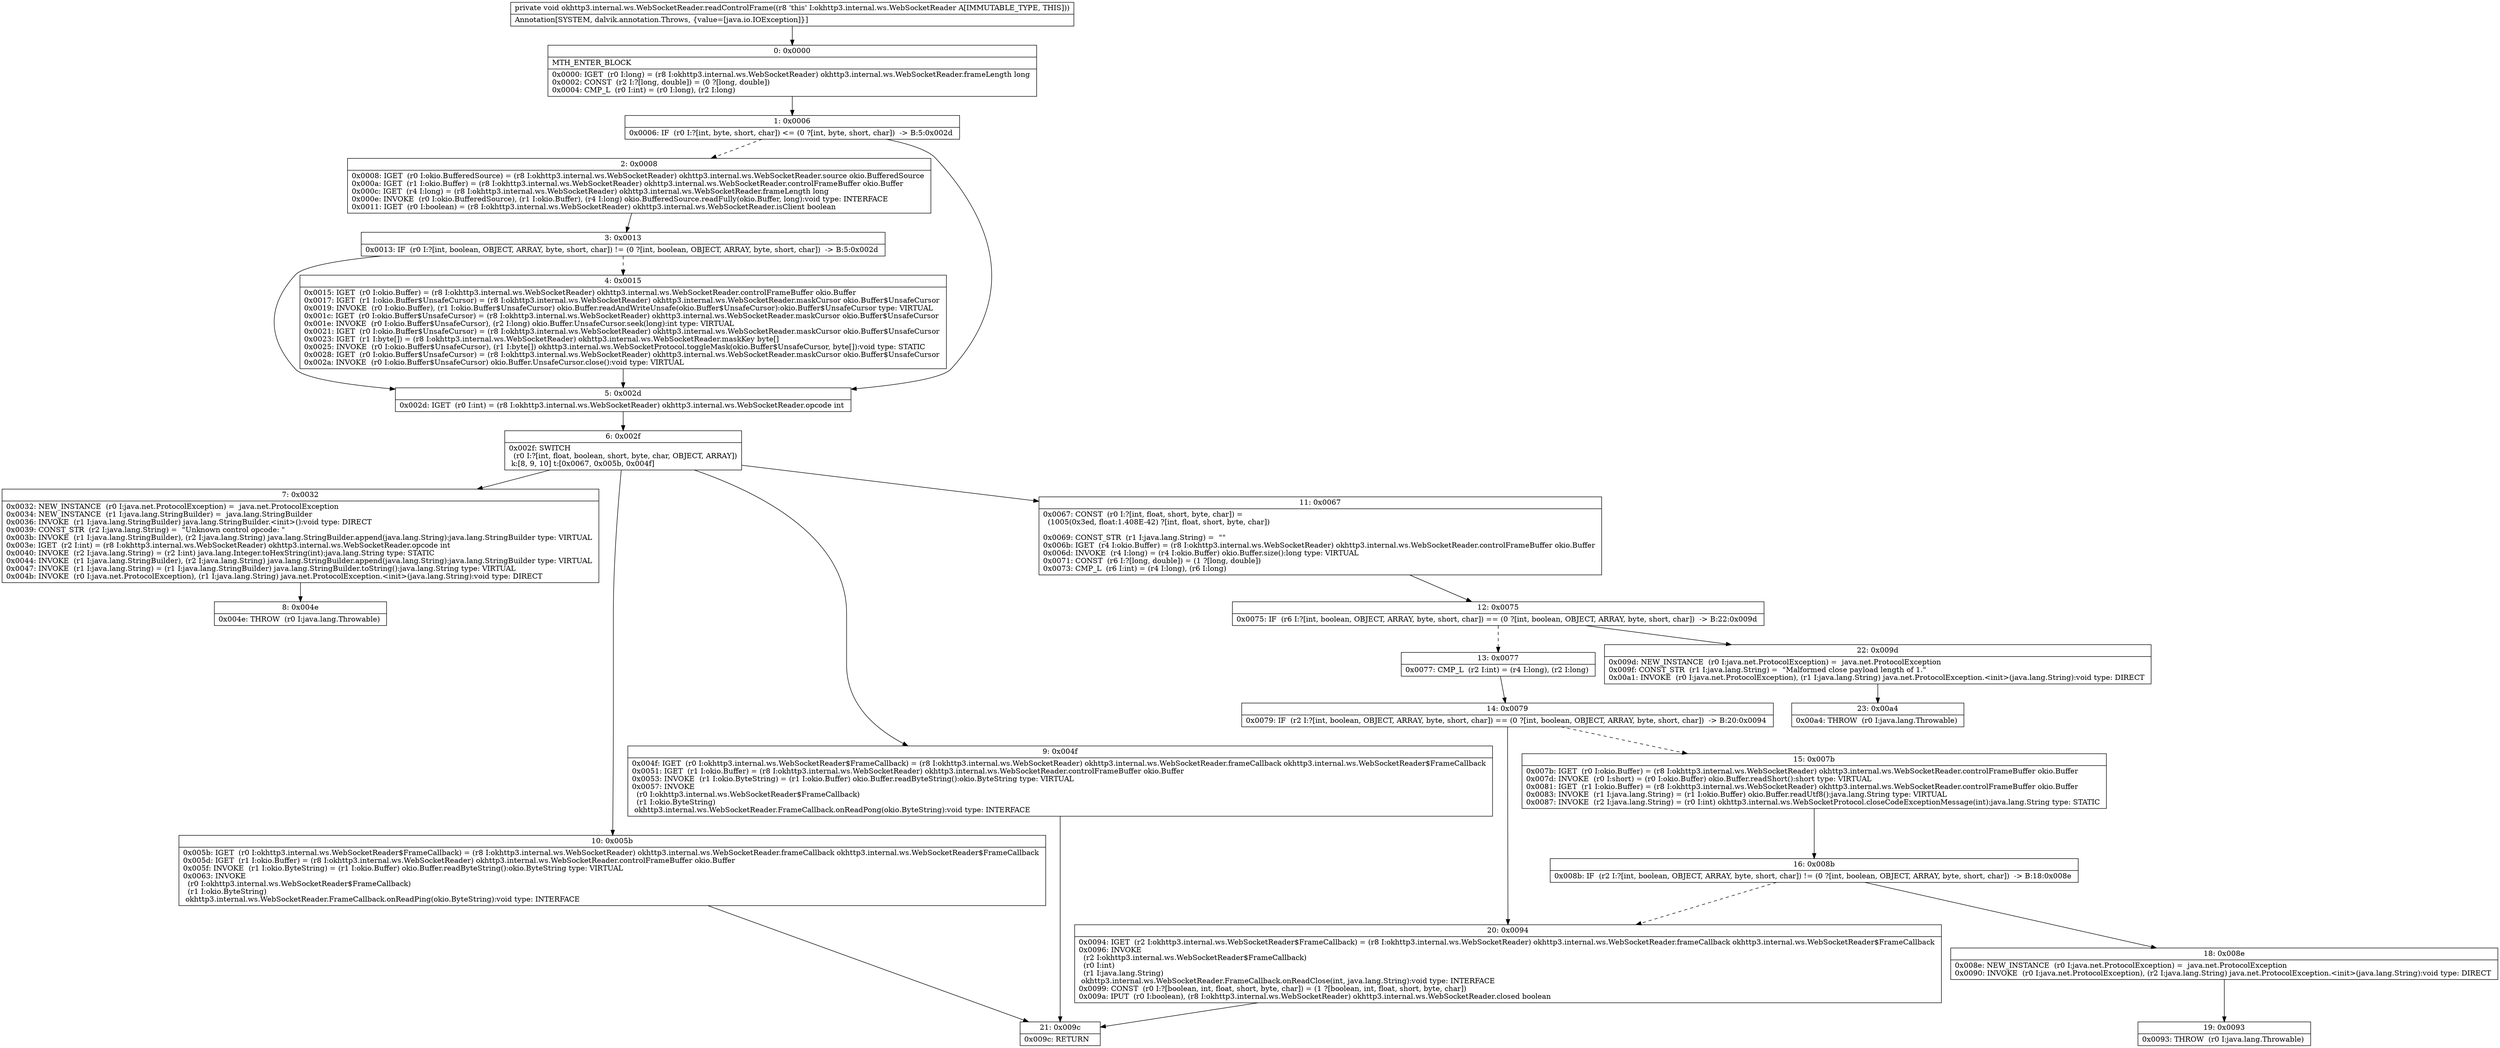 digraph "CFG forokhttp3.internal.ws.WebSocketReader.readControlFrame()V" {
Node_0 [shape=record,label="{0\:\ 0x0000|MTH_ENTER_BLOCK\l|0x0000: IGET  (r0 I:long) = (r8 I:okhttp3.internal.ws.WebSocketReader) okhttp3.internal.ws.WebSocketReader.frameLength long \l0x0002: CONST  (r2 I:?[long, double]) = (0 ?[long, double]) \l0x0004: CMP_L  (r0 I:int) = (r0 I:long), (r2 I:long) \l}"];
Node_1 [shape=record,label="{1\:\ 0x0006|0x0006: IF  (r0 I:?[int, byte, short, char]) \<= (0 ?[int, byte, short, char])  \-\> B:5:0x002d \l}"];
Node_2 [shape=record,label="{2\:\ 0x0008|0x0008: IGET  (r0 I:okio.BufferedSource) = (r8 I:okhttp3.internal.ws.WebSocketReader) okhttp3.internal.ws.WebSocketReader.source okio.BufferedSource \l0x000a: IGET  (r1 I:okio.Buffer) = (r8 I:okhttp3.internal.ws.WebSocketReader) okhttp3.internal.ws.WebSocketReader.controlFrameBuffer okio.Buffer \l0x000c: IGET  (r4 I:long) = (r8 I:okhttp3.internal.ws.WebSocketReader) okhttp3.internal.ws.WebSocketReader.frameLength long \l0x000e: INVOKE  (r0 I:okio.BufferedSource), (r1 I:okio.Buffer), (r4 I:long) okio.BufferedSource.readFully(okio.Buffer, long):void type: INTERFACE \l0x0011: IGET  (r0 I:boolean) = (r8 I:okhttp3.internal.ws.WebSocketReader) okhttp3.internal.ws.WebSocketReader.isClient boolean \l}"];
Node_3 [shape=record,label="{3\:\ 0x0013|0x0013: IF  (r0 I:?[int, boolean, OBJECT, ARRAY, byte, short, char]) != (0 ?[int, boolean, OBJECT, ARRAY, byte, short, char])  \-\> B:5:0x002d \l}"];
Node_4 [shape=record,label="{4\:\ 0x0015|0x0015: IGET  (r0 I:okio.Buffer) = (r8 I:okhttp3.internal.ws.WebSocketReader) okhttp3.internal.ws.WebSocketReader.controlFrameBuffer okio.Buffer \l0x0017: IGET  (r1 I:okio.Buffer$UnsafeCursor) = (r8 I:okhttp3.internal.ws.WebSocketReader) okhttp3.internal.ws.WebSocketReader.maskCursor okio.Buffer$UnsafeCursor \l0x0019: INVOKE  (r0 I:okio.Buffer), (r1 I:okio.Buffer$UnsafeCursor) okio.Buffer.readAndWriteUnsafe(okio.Buffer$UnsafeCursor):okio.Buffer$UnsafeCursor type: VIRTUAL \l0x001c: IGET  (r0 I:okio.Buffer$UnsafeCursor) = (r8 I:okhttp3.internal.ws.WebSocketReader) okhttp3.internal.ws.WebSocketReader.maskCursor okio.Buffer$UnsafeCursor \l0x001e: INVOKE  (r0 I:okio.Buffer$UnsafeCursor), (r2 I:long) okio.Buffer.UnsafeCursor.seek(long):int type: VIRTUAL \l0x0021: IGET  (r0 I:okio.Buffer$UnsafeCursor) = (r8 I:okhttp3.internal.ws.WebSocketReader) okhttp3.internal.ws.WebSocketReader.maskCursor okio.Buffer$UnsafeCursor \l0x0023: IGET  (r1 I:byte[]) = (r8 I:okhttp3.internal.ws.WebSocketReader) okhttp3.internal.ws.WebSocketReader.maskKey byte[] \l0x0025: INVOKE  (r0 I:okio.Buffer$UnsafeCursor), (r1 I:byte[]) okhttp3.internal.ws.WebSocketProtocol.toggleMask(okio.Buffer$UnsafeCursor, byte[]):void type: STATIC \l0x0028: IGET  (r0 I:okio.Buffer$UnsafeCursor) = (r8 I:okhttp3.internal.ws.WebSocketReader) okhttp3.internal.ws.WebSocketReader.maskCursor okio.Buffer$UnsafeCursor \l0x002a: INVOKE  (r0 I:okio.Buffer$UnsafeCursor) okio.Buffer.UnsafeCursor.close():void type: VIRTUAL \l}"];
Node_5 [shape=record,label="{5\:\ 0x002d|0x002d: IGET  (r0 I:int) = (r8 I:okhttp3.internal.ws.WebSocketReader) okhttp3.internal.ws.WebSocketReader.opcode int \l}"];
Node_6 [shape=record,label="{6\:\ 0x002f|0x002f: SWITCH  \l  (r0 I:?[int, float, boolean, short, byte, char, OBJECT, ARRAY])\l k:[8, 9, 10] t:[0x0067, 0x005b, 0x004f] \l}"];
Node_7 [shape=record,label="{7\:\ 0x0032|0x0032: NEW_INSTANCE  (r0 I:java.net.ProtocolException) =  java.net.ProtocolException \l0x0034: NEW_INSTANCE  (r1 I:java.lang.StringBuilder) =  java.lang.StringBuilder \l0x0036: INVOKE  (r1 I:java.lang.StringBuilder) java.lang.StringBuilder.\<init\>():void type: DIRECT \l0x0039: CONST_STR  (r2 I:java.lang.String) =  \"Unknown control opcode: \" \l0x003b: INVOKE  (r1 I:java.lang.StringBuilder), (r2 I:java.lang.String) java.lang.StringBuilder.append(java.lang.String):java.lang.StringBuilder type: VIRTUAL \l0x003e: IGET  (r2 I:int) = (r8 I:okhttp3.internal.ws.WebSocketReader) okhttp3.internal.ws.WebSocketReader.opcode int \l0x0040: INVOKE  (r2 I:java.lang.String) = (r2 I:int) java.lang.Integer.toHexString(int):java.lang.String type: STATIC \l0x0044: INVOKE  (r1 I:java.lang.StringBuilder), (r2 I:java.lang.String) java.lang.StringBuilder.append(java.lang.String):java.lang.StringBuilder type: VIRTUAL \l0x0047: INVOKE  (r1 I:java.lang.String) = (r1 I:java.lang.StringBuilder) java.lang.StringBuilder.toString():java.lang.String type: VIRTUAL \l0x004b: INVOKE  (r0 I:java.net.ProtocolException), (r1 I:java.lang.String) java.net.ProtocolException.\<init\>(java.lang.String):void type: DIRECT \l}"];
Node_8 [shape=record,label="{8\:\ 0x004e|0x004e: THROW  (r0 I:java.lang.Throwable) \l}"];
Node_9 [shape=record,label="{9\:\ 0x004f|0x004f: IGET  (r0 I:okhttp3.internal.ws.WebSocketReader$FrameCallback) = (r8 I:okhttp3.internal.ws.WebSocketReader) okhttp3.internal.ws.WebSocketReader.frameCallback okhttp3.internal.ws.WebSocketReader$FrameCallback \l0x0051: IGET  (r1 I:okio.Buffer) = (r8 I:okhttp3.internal.ws.WebSocketReader) okhttp3.internal.ws.WebSocketReader.controlFrameBuffer okio.Buffer \l0x0053: INVOKE  (r1 I:okio.ByteString) = (r1 I:okio.Buffer) okio.Buffer.readByteString():okio.ByteString type: VIRTUAL \l0x0057: INVOKE  \l  (r0 I:okhttp3.internal.ws.WebSocketReader$FrameCallback)\l  (r1 I:okio.ByteString)\l okhttp3.internal.ws.WebSocketReader.FrameCallback.onReadPong(okio.ByteString):void type: INTERFACE \l}"];
Node_10 [shape=record,label="{10\:\ 0x005b|0x005b: IGET  (r0 I:okhttp3.internal.ws.WebSocketReader$FrameCallback) = (r8 I:okhttp3.internal.ws.WebSocketReader) okhttp3.internal.ws.WebSocketReader.frameCallback okhttp3.internal.ws.WebSocketReader$FrameCallback \l0x005d: IGET  (r1 I:okio.Buffer) = (r8 I:okhttp3.internal.ws.WebSocketReader) okhttp3.internal.ws.WebSocketReader.controlFrameBuffer okio.Buffer \l0x005f: INVOKE  (r1 I:okio.ByteString) = (r1 I:okio.Buffer) okio.Buffer.readByteString():okio.ByteString type: VIRTUAL \l0x0063: INVOKE  \l  (r0 I:okhttp3.internal.ws.WebSocketReader$FrameCallback)\l  (r1 I:okio.ByteString)\l okhttp3.internal.ws.WebSocketReader.FrameCallback.onReadPing(okio.ByteString):void type: INTERFACE \l}"];
Node_11 [shape=record,label="{11\:\ 0x0067|0x0067: CONST  (r0 I:?[int, float, short, byte, char]) = \l  (1005(0x3ed, float:1.408E\-42) ?[int, float, short, byte, char])\l \l0x0069: CONST_STR  (r1 I:java.lang.String) =  \"\" \l0x006b: IGET  (r4 I:okio.Buffer) = (r8 I:okhttp3.internal.ws.WebSocketReader) okhttp3.internal.ws.WebSocketReader.controlFrameBuffer okio.Buffer \l0x006d: INVOKE  (r4 I:long) = (r4 I:okio.Buffer) okio.Buffer.size():long type: VIRTUAL \l0x0071: CONST  (r6 I:?[long, double]) = (1 ?[long, double]) \l0x0073: CMP_L  (r6 I:int) = (r4 I:long), (r6 I:long) \l}"];
Node_12 [shape=record,label="{12\:\ 0x0075|0x0075: IF  (r6 I:?[int, boolean, OBJECT, ARRAY, byte, short, char]) == (0 ?[int, boolean, OBJECT, ARRAY, byte, short, char])  \-\> B:22:0x009d \l}"];
Node_13 [shape=record,label="{13\:\ 0x0077|0x0077: CMP_L  (r2 I:int) = (r4 I:long), (r2 I:long) \l}"];
Node_14 [shape=record,label="{14\:\ 0x0079|0x0079: IF  (r2 I:?[int, boolean, OBJECT, ARRAY, byte, short, char]) == (0 ?[int, boolean, OBJECT, ARRAY, byte, short, char])  \-\> B:20:0x0094 \l}"];
Node_15 [shape=record,label="{15\:\ 0x007b|0x007b: IGET  (r0 I:okio.Buffer) = (r8 I:okhttp3.internal.ws.WebSocketReader) okhttp3.internal.ws.WebSocketReader.controlFrameBuffer okio.Buffer \l0x007d: INVOKE  (r0 I:short) = (r0 I:okio.Buffer) okio.Buffer.readShort():short type: VIRTUAL \l0x0081: IGET  (r1 I:okio.Buffer) = (r8 I:okhttp3.internal.ws.WebSocketReader) okhttp3.internal.ws.WebSocketReader.controlFrameBuffer okio.Buffer \l0x0083: INVOKE  (r1 I:java.lang.String) = (r1 I:okio.Buffer) okio.Buffer.readUtf8():java.lang.String type: VIRTUAL \l0x0087: INVOKE  (r2 I:java.lang.String) = (r0 I:int) okhttp3.internal.ws.WebSocketProtocol.closeCodeExceptionMessage(int):java.lang.String type: STATIC \l}"];
Node_16 [shape=record,label="{16\:\ 0x008b|0x008b: IF  (r2 I:?[int, boolean, OBJECT, ARRAY, byte, short, char]) != (0 ?[int, boolean, OBJECT, ARRAY, byte, short, char])  \-\> B:18:0x008e \l}"];
Node_18 [shape=record,label="{18\:\ 0x008e|0x008e: NEW_INSTANCE  (r0 I:java.net.ProtocolException) =  java.net.ProtocolException \l0x0090: INVOKE  (r0 I:java.net.ProtocolException), (r2 I:java.lang.String) java.net.ProtocolException.\<init\>(java.lang.String):void type: DIRECT \l}"];
Node_19 [shape=record,label="{19\:\ 0x0093|0x0093: THROW  (r0 I:java.lang.Throwable) \l}"];
Node_20 [shape=record,label="{20\:\ 0x0094|0x0094: IGET  (r2 I:okhttp3.internal.ws.WebSocketReader$FrameCallback) = (r8 I:okhttp3.internal.ws.WebSocketReader) okhttp3.internal.ws.WebSocketReader.frameCallback okhttp3.internal.ws.WebSocketReader$FrameCallback \l0x0096: INVOKE  \l  (r2 I:okhttp3.internal.ws.WebSocketReader$FrameCallback)\l  (r0 I:int)\l  (r1 I:java.lang.String)\l okhttp3.internal.ws.WebSocketReader.FrameCallback.onReadClose(int, java.lang.String):void type: INTERFACE \l0x0099: CONST  (r0 I:?[boolean, int, float, short, byte, char]) = (1 ?[boolean, int, float, short, byte, char]) \l0x009a: IPUT  (r0 I:boolean), (r8 I:okhttp3.internal.ws.WebSocketReader) okhttp3.internal.ws.WebSocketReader.closed boolean \l}"];
Node_21 [shape=record,label="{21\:\ 0x009c|0x009c: RETURN   \l}"];
Node_22 [shape=record,label="{22\:\ 0x009d|0x009d: NEW_INSTANCE  (r0 I:java.net.ProtocolException) =  java.net.ProtocolException \l0x009f: CONST_STR  (r1 I:java.lang.String) =  \"Malformed close payload length of 1.\" \l0x00a1: INVOKE  (r0 I:java.net.ProtocolException), (r1 I:java.lang.String) java.net.ProtocolException.\<init\>(java.lang.String):void type: DIRECT \l}"];
Node_23 [shape=record,label="{23\:\ 0x00a4|0x00a4: THROW  (r0 I:java.lang.Throwable) \l}"];
MethodNode[shape=record,label="{private void okhttp3.internal.ws.WebSocketReader.readControlFrame((r8 'this' I:okhttp3.internal.ws.WebSocketReader A[IMMUTABLE_TYPE, THIS]))  | Annotation[SYSTEM, dalvik.annotation.Throws, \{value=[java.io.IOException]\}]\l}"];
MethodNode -> Node_0;
Node_0 -> Node_1;
Node_1 -> Node_2[style=dashed];
Node_1 -> Node_5;
Node_2 -> Node_3;
Node_3 -> Node_4[style=dashed];
Node_3 -> Node_5;
Node_4 -> Node_5;
Node_5 -> Node_6;
Node_6 -> Node_7;
Node_6 -> Node_9;
Node_6 -> Node_10;
Node_6 -> Node_11;
Node_7 -> Node_8;
Node_9 -> Node_21;
Node_10 -> Node_21;
Node_11 -> Node_12;
Node_12 -> Node_13[style=dashed];
Node_12 -> Node_22;
Node_13 -> Node_14;
Node_14 -> Node_15[style=dashed];
Node_14 -> Node_20;
Node_15 -> Node_16;
Node_16 -> Node_18;
Node_16 -> Node_20[style=dashed];
Node_18 -> Node_19;
Node_20 -> Node_21;
Node_22 -> Node_23;
}

